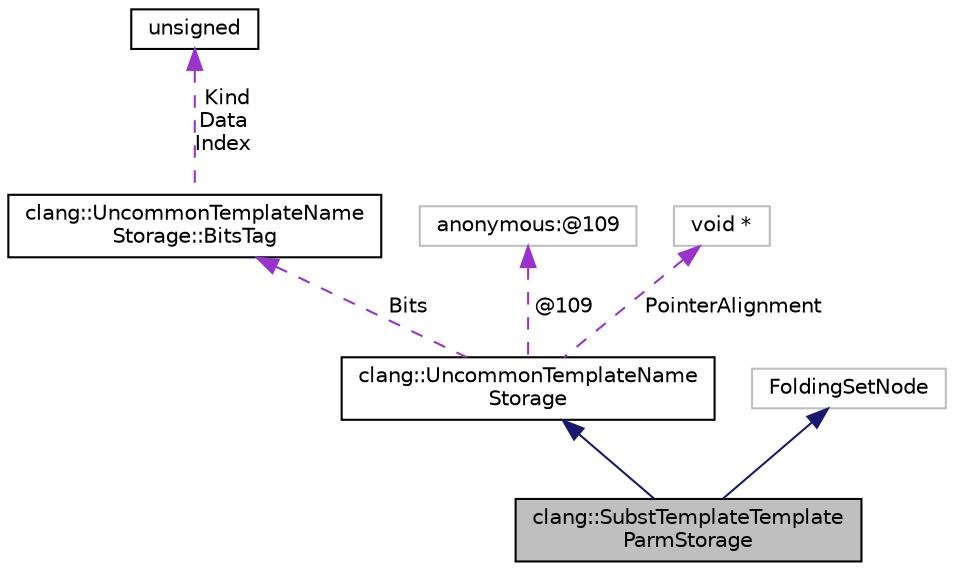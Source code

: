 digraph "clang::SubstTemplateTemplateParmStorage"
{
 // LATEX_PDF_SIZE
  bgcolor="transparent";
  edge [fontname="Helvetica",fontsize="10",labelfontname="Helvetica",labelfontsize="10"];
  node [fontname="Helvetica",fontsize="10",shape=record];
  Node1 [label="clang::SubstTemplateTemplate\lParmStorage",height=0.2,width=0.4,color="black", fillcolor="grey75", style="filled", fontcolor="black",tooltip="A structure for storing the information associated with a substituted template template parameter."];
  Node2 -> Node1 [dir="back",color="midnightblue",fontsize="10",style="solid",fontname="Helvetica"];
  Node2 [label="clang::UncommonTemplateName\lStorage",height=0.2,width=0.4,color="black",URL="$classclang_1_1UncommonTemplateNameStorage.html",tooltip="Implementation class used to describe either a set of overloaded template names or an already-substit..."];
  Node3 -> Node2 [dir="back",color="darkorchid3",fontsize="10",style="dashed",label=" Bits" ,fontname="Helvetica"];
  Node3 [label="clang::UncommonTemplateName\lStorage::BitsTag",height=0.2,width=0.4,color="black",URL="$structclang_1_1UncommonTemplateNameStorage_1_1BitsTag.html",tooltip=" "];
  Node4 -> Node3 [dir="back",color="darkorchid3",fontsize="10",style="dashed",label=" Kind\nData\nIndex" ,fontname="Helvetica"];
  Node4 [label="unsigned",height=0.2,width=0.4,color="black",URL="$classunsigned.html",tooltip=" "];
  Node5 -> Node2 [dir="back",color="darkorchid3",fontsize="10",style="dashed",label=" @109" ,fontname="Helvetica"];
  Node5 [label="anonymous:@109",height=0.2,width=0.4,color="grey75",tooltip=" "];
  Node6 -> Node2 [dir="back",color="darkorchid3",fontsize="10",style="dashed",label=" PointerAlignment" ,fontname="Helvetica"];
  Node6 [label="void *",height=0.2,width=0.4,color="grey75",tooltip=" "];
  Node7 -> Node1 [dir="back",color="midnightblue",fontsize="10",style="solid",fontname="Helvetica"];
  Node7 [label="FoldingSetNode",height=0.2,width=0.4,color="grey75",tooltip=" "];
}
